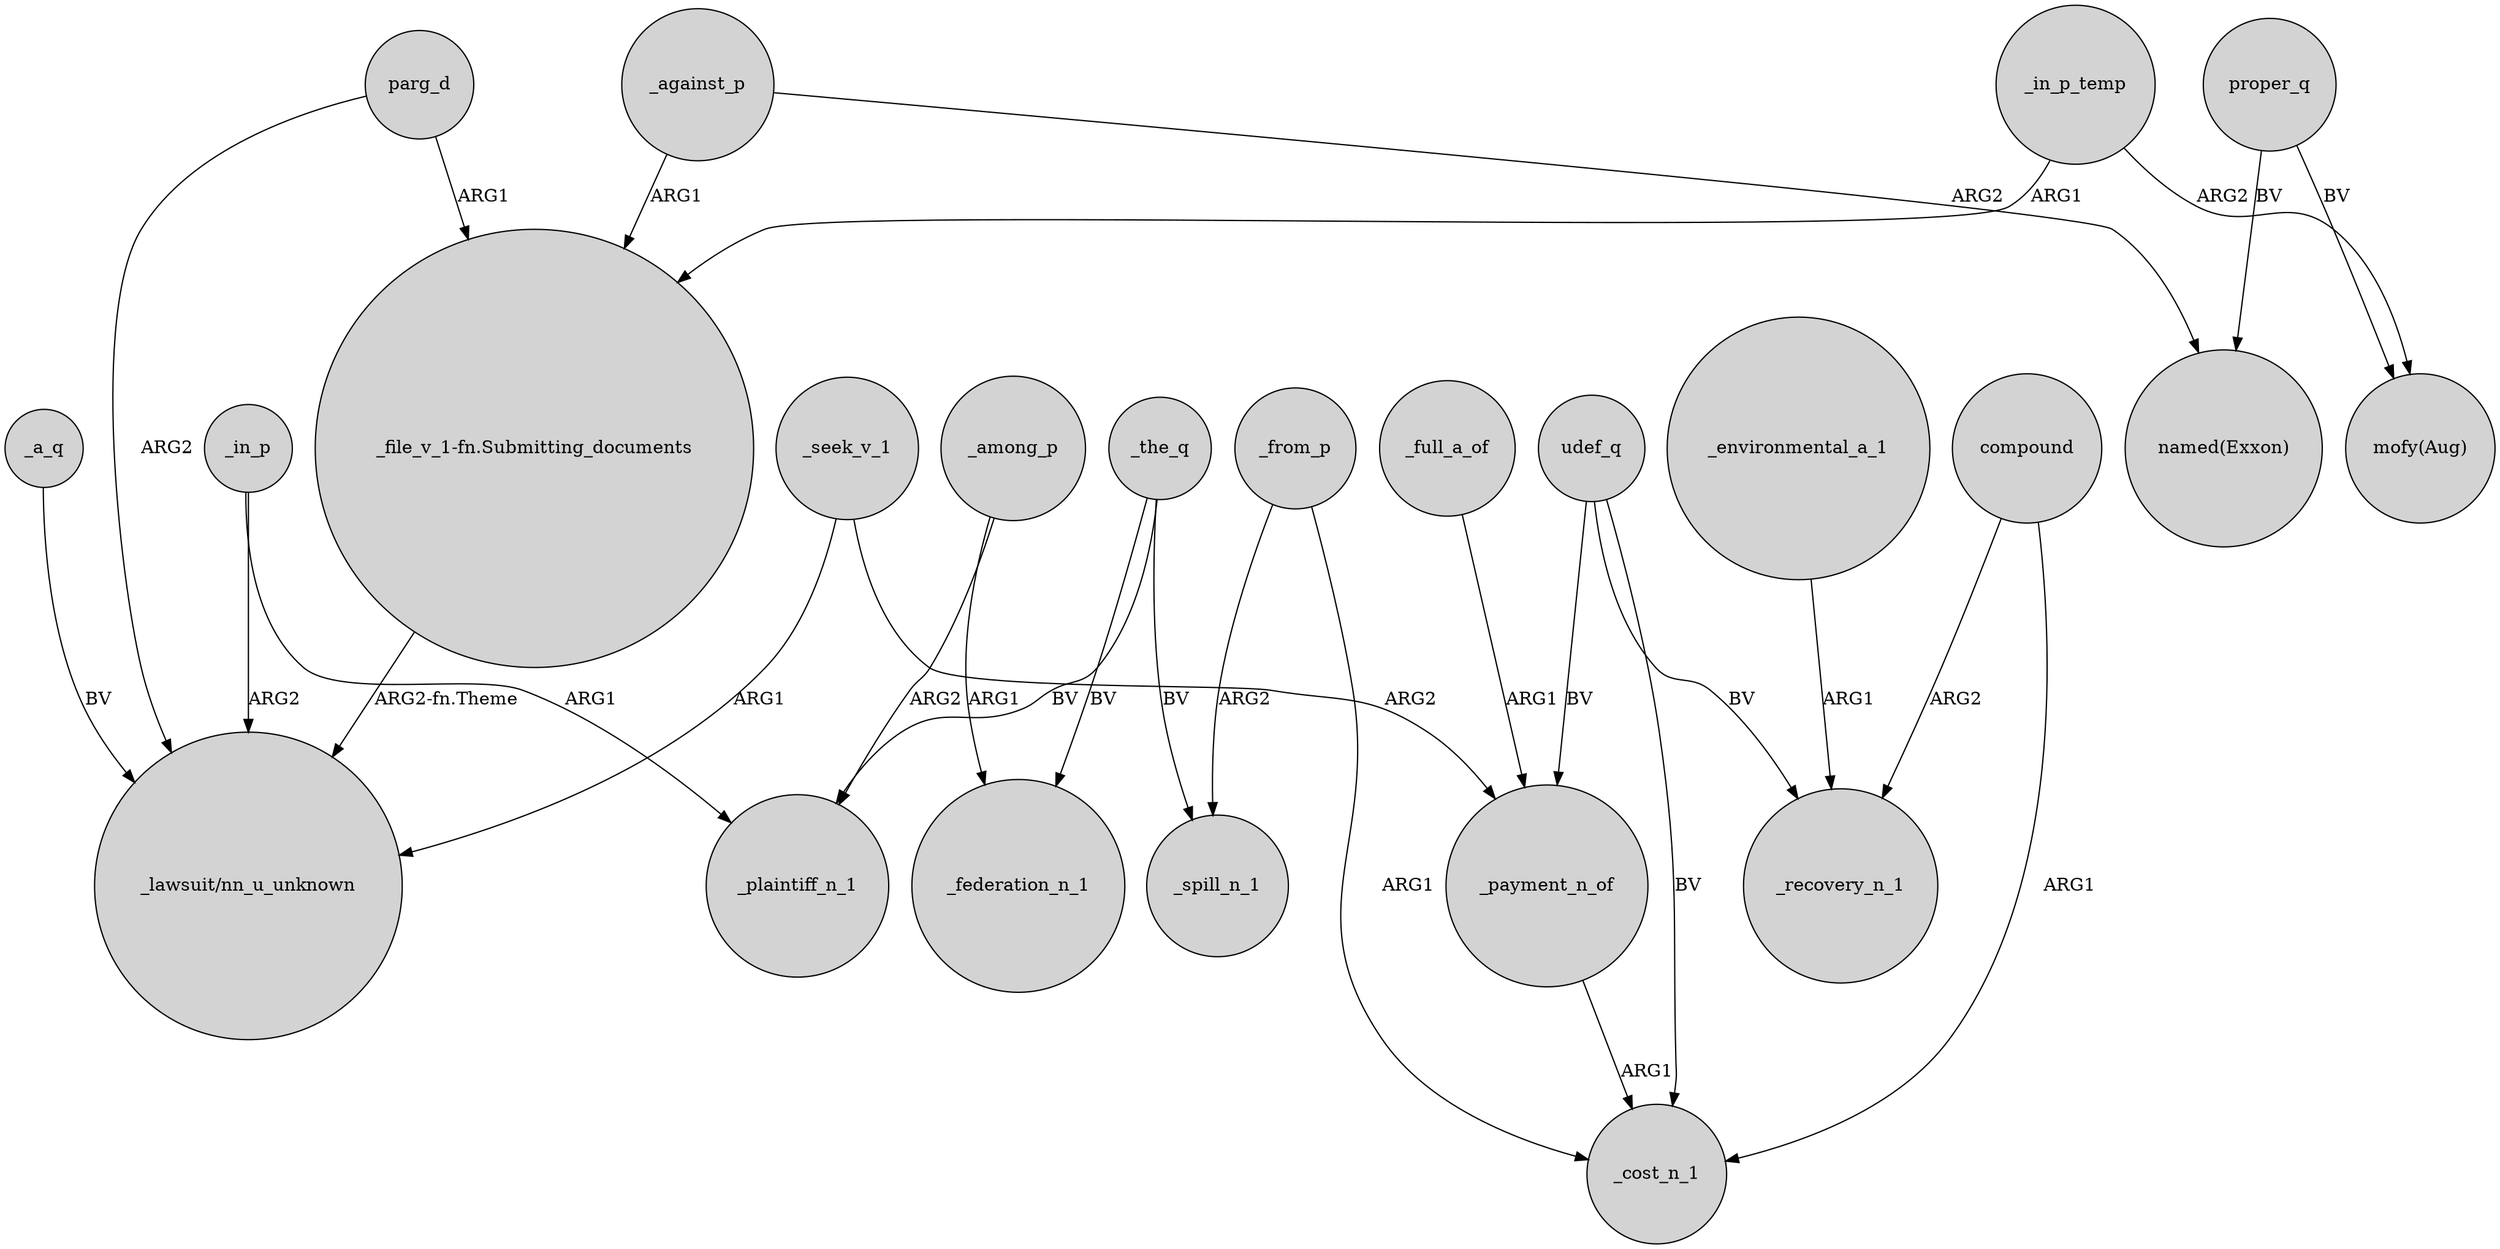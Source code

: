 digraph {
	node [shape=circle style=filled]
	_against_p -> "_file_v_1-fn.Submitting_documents" [label=ARG1]
	_the_q -> _federation_n_1 [label=BV]
	_from_p -> _spill_n_1 [label=ARG2]
	_from_p -> _cost_n_1 [label=ARG1]
	parg_d -> "_lawsuit/nn_u_unknown" [label=ARG2]
	"_file_v_1-fn.Submitting_documents" -> "_lawsuit/nn_u_unknown" [label="ARG2-fn.Theme"]
	_among_p -> _plaintiff_n_1 [label=ARG2]
	_among_p -> _federation_n_1 [label=ARG1]
	proper_q -> "named(Exxon)" [label=BV]
	_payment_n_of -> _cost_n_1 [label=ARG1]
	_in_p -> _plaintiff_n_1 [label=ARG1]
	parg_d -> "_file_v_1-fn.Submitting_documents" [label=ARG1]
	_seek_v_1 -> _payment_n_of [label=ARG2]
	_in_p_temp -> "_file_v_1-fn.Submitting_documents" [label=ARG1]
	udef_q -> _cost_n_1 [label=BV]
	compound -> _recovery_n_1 [label=ARG2]
	udef_q -> _payment_n_of [label=BV]
	_full_a_of -> _payment_n_of [label=ARG1]
	_in_p -> "_lawsuit/nn_u_unknown" [label=ARG2]
	_in_p_temp -> "mofy(Aug)" [label=ARG2]
	_seek_v_1 -> "_lawsuit/nn_u_unknown" [label=ARG1]
	_environmental_a_1 -> _recovery_n_1 [label=ARG1]
	proper_q -> "mofy(Aug)" [label=BV]
	_the_q -> _spill_n_1 [label=BV]
	_a_q -> "_lawsuit/nn_u_unknown" [label=BV]
	compound -> _cost_n_1 [label=ARG1]
	_against_p -> "named(Exxon)" [label=ARG2]
	udef_q -> _recovery_n_1 [label=BV]
	_the_q -> _plaintiff_n_1 [label=BV]
}
